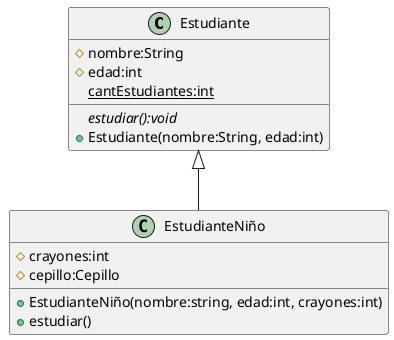 @startuml
class Estudiante{
    #nombre:String
    #edad:int
    {static} cantEstudiantes:int
    {abstract} estudiar():void
    +Estudiante(nombre:String, edad:int)
}

class EstudianteNiño{
    #crayones:int
    #cepillo:Cepillo
    +EstudianteNiño(nombre:string, edad:int, crayones:int)
    +estudiar()
}


Estudiante <|-- EstudianteNiño
@enduml
